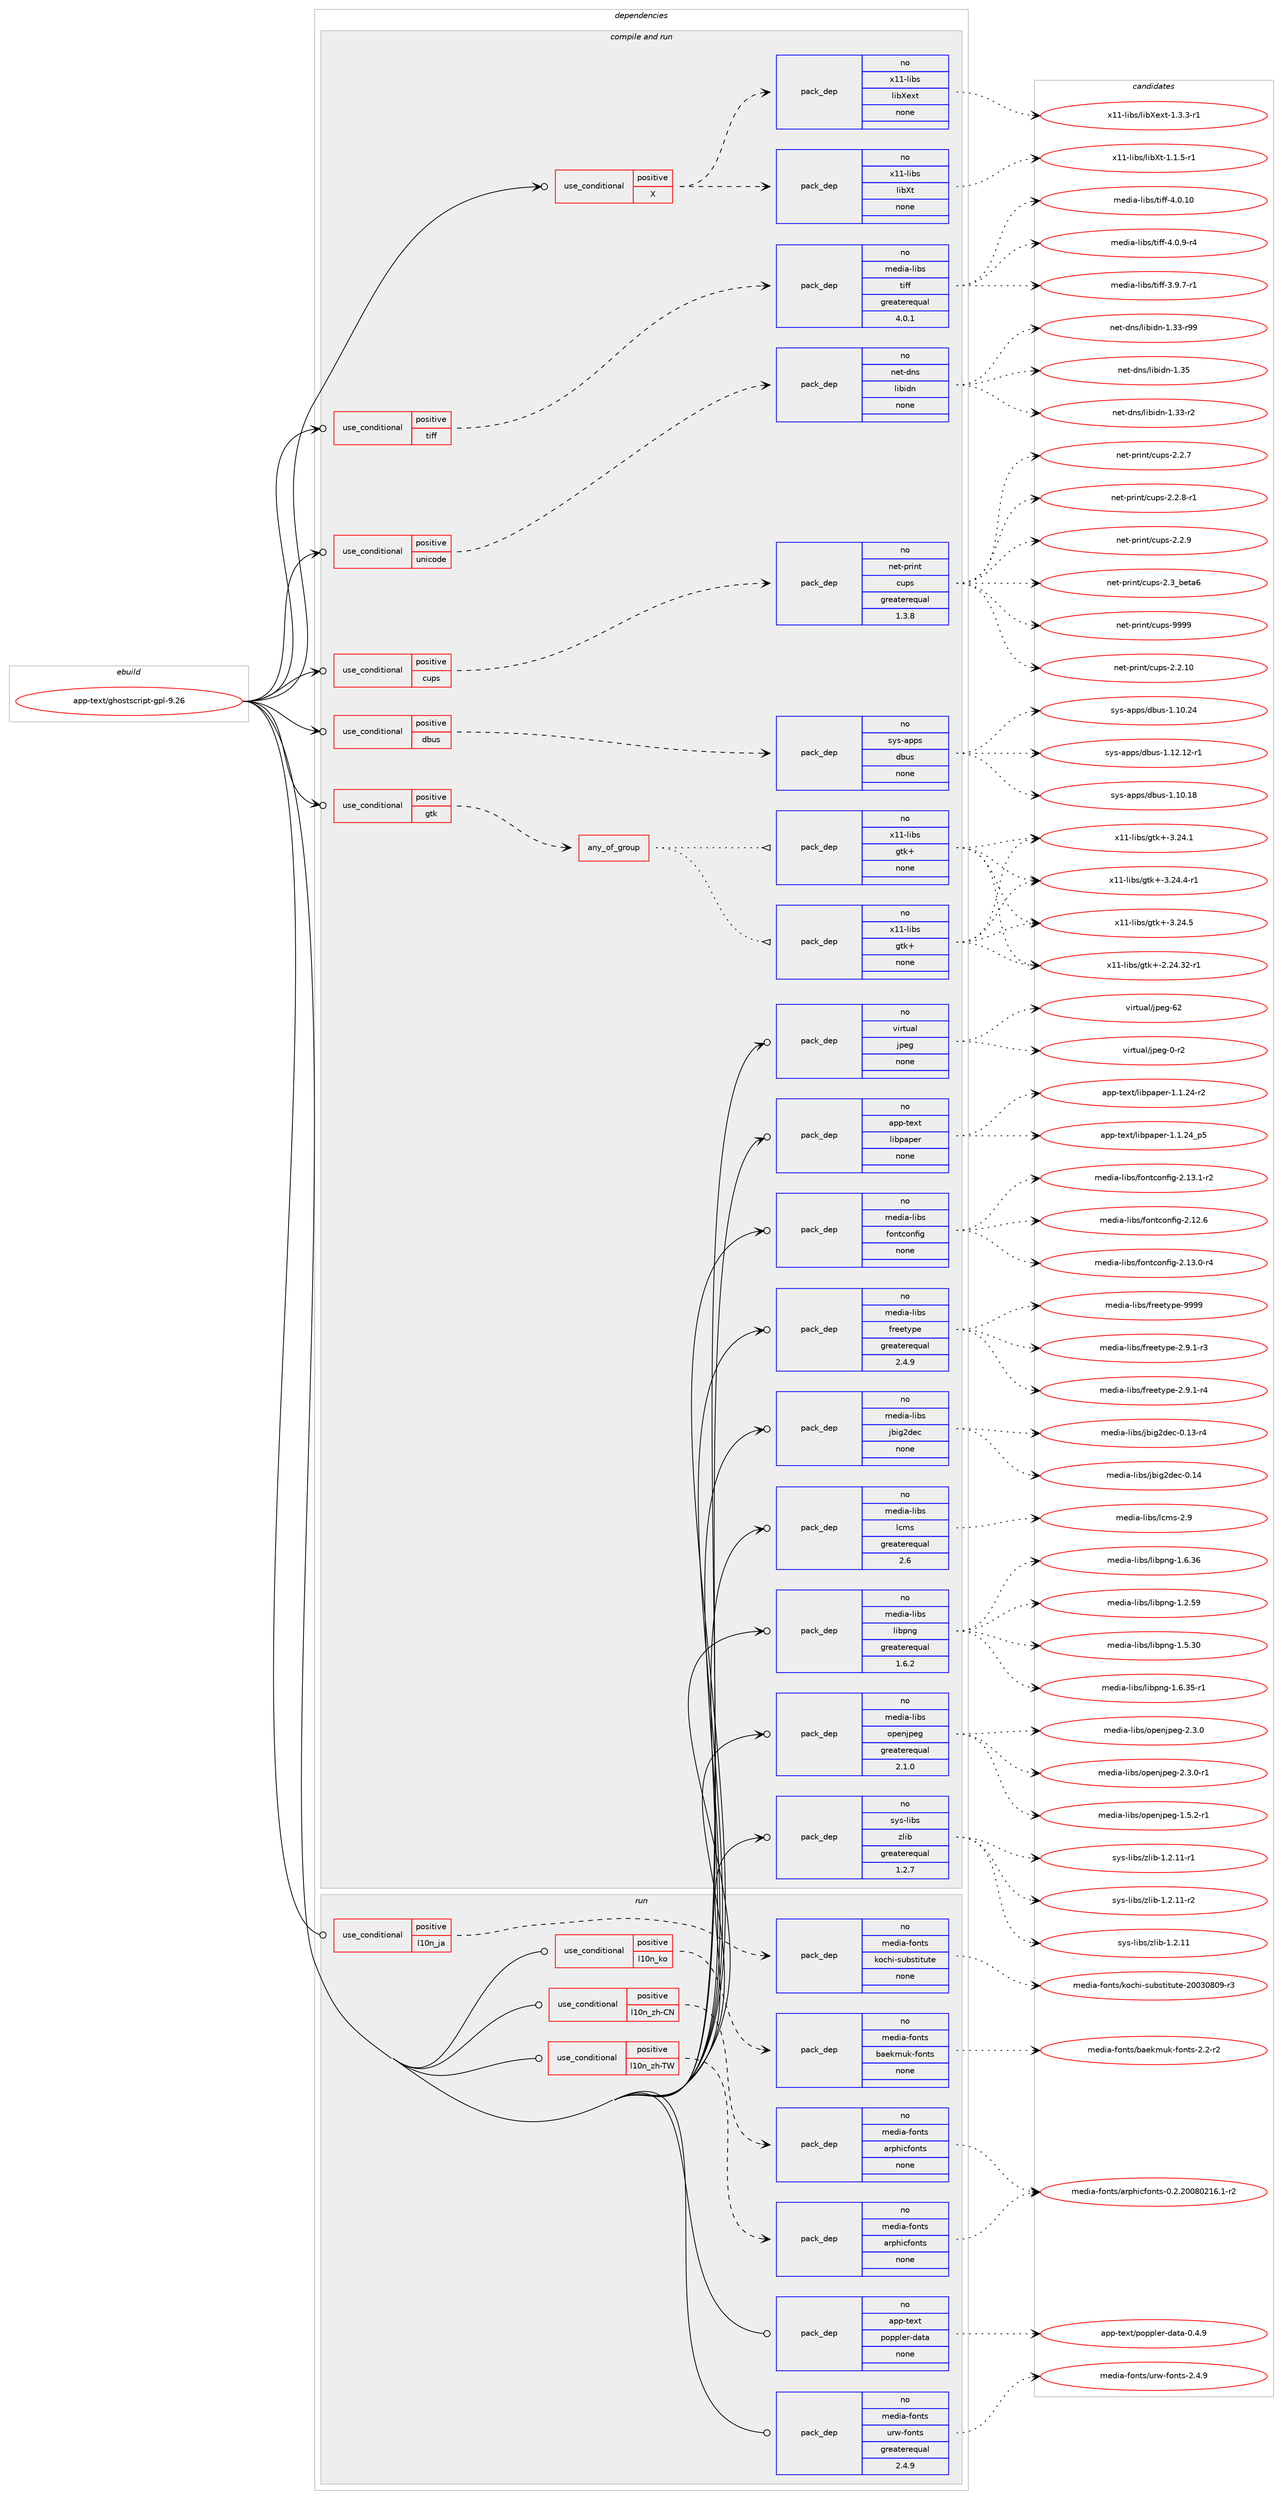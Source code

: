 digraph prolog {

# *************
# Graph options
# *************

newrank=true;
concentrate=true;
compound=true;
graph [rankdir=LR,fontname=Helvetica,fontsize=10,ranksep=1.5];#, ranksep=2.5, nodesep=0.2];
edge  [arrowhead=vee];
node  [fontname=Helvetica,fontsize=10];

# **********
# The ebuild
# **********

subgraph cluster_leftcol {
color=gray;
rank=same;
label=<<i>ebuild</i>>;
id [label="app-text/ghostscript-gpl-9.26", color=red, width=4, href="../app-text/ghostscript-gpl-9.26.svg"];
}

# ****************
# The dependencies
# ****************

subgraph cluster_midcol {
color=gray;
label=<<i>dependencies</i>>;
subgraph cluster_compile {
fillcolor="#eeeeee";
style=filled;
label=<<i>compile</i>>;
}
subgraph cluster_compileandrun {
fillcolor="#eeeeee";
style=filled;
label=<<i>compile and run</i>>;
subgraph cond355532 {
dependency1309145 [label=<<TABLE BORDER="0" CELLBORDER="1" CELLSPACING="0" CELLPADDING="4"><TR><TD ROWSPAN="3" CELLPADDING="10">use_conditional</TD></TR><TR><TD>positive</TD></TR><TR><TD>X</TD></TR></TABLE>>, shape=none, color=red];
subgraph pack933136 {
dependency1309146 [label=<<TABLE BORDER="0" CELLBORDER="1" CELLSPACING="0" CELLPADDING="4" WIDTH="220"><TR><TD ROWSPAN="6" CELLPADDING="30">pack_dep</TD></TR><TR><TD WIDTH="110">no</TD></TR><TR><TD>x11-libs</TD></TR><TR><TD>libXt</TD></TR><TR><TD>none</TD></TR><TR><TD></TD></TR></TABLE>>, shape=none, color=blue];
}
dependency1309145:e -> dependency1309146:w [weight=20,style="dashed",arrowhead="vee"];
subgraph pack933137 {
dependency1309147 [label=<<TABLE BORDER="0" CELLBORDER="1" CELLSPACING="0" CELLPADDING="4" WIDTH="220"><TR><TD ROWSPAN="6" CELLPADDING="30">pack_dep</TD></TR><TR><TD WIDTH="110">no</TD></TR><TR><TD>x11-libs</TD></TR><TR><TD>libXext</TD></TR><TR><TD>none</TD></TR><TR><TD></TD></TR></TABLE>>, shape=none, color=blue];
}
dependency1309145:e -> dependency1309147:w [weight=20,style="dashed",arrowhead="vee"];
}
id:e -> dependency1309145:w [weight=20,style="solid",arrowhead="odotvee"];
subgraph cond355533 {
dependency1309148 [label=<<TABLE BORDER="0" CELLBORDER="1" CELLSPACING="0" CELLPADDING="4"><TR><TD ROWSPAN="3" CELLPADDING="10">use_conditional</TD></TR><TR><TD>positive</TD></TR><TR><TD>cups</TD></TR></TABLE>>, shape=none, color=red];
subgraph pack933138 {
dependency1309149 [label=<<TABLE BORDER="0" CELLBORDER="1" CELLSPACING="0" CELLPADDING="4" WIDTH="220"><TR><TD ROWSPAN="6" CELLPADDING="30">pack_dep</TD></TR><TR><TD WIDTH="110">no</TD></TR><TR><TD>net-print</TD></TR><TR><TD>cups</TD></TR><TR><TD>greaterequal</TD></TR><TR><TD>1.3.8</TD></TR></TABLE>>, shape=none, color=blue];
}
dependency1309148:e -> dependency1309149:w [weight=20,style="dashed",arrowhead="vee"];
}
id:e -> dependency1309148:w [weight=20,style="solid",arrowhead="odotvee"];
subgraph cond355534 {
dependency1309150 [label=<<TABLE BORDER="0" CELLBORDER="1" CELLSPACING="0" CELLPADDING="4"><TR><TD ROWSPAN="3" CELLPADDING="10">use_conditional</TD></TR><TR><TD>positive</TD></TR><TR><TD>dbus</TD></TR></TABLE>>, shape=none, color=red];
subgraph pack933139 {
dependency1309151 [label=<<TABLE BORDER="0" CELLBORDER="1" CELLSPACING="0" CELLPADDING="4" WIDTH="220"><TR><TD ROWSPAN="6" CELLPADDING="30">pack_dep</TD></TR><TR><TD WIDTH="110">no</TD></TR><TR><TD>sys-apps</TD></TR><TR><TD>dbus</TD></TR><TR><TD>none</TD></TR><TR><TD></TD></TR></TABLE>>, shape=none, color=blue];
}
dependency1309150:e -> dependency1309151:w [weight=20,style="dashed",arrowhead="vee"];
}
id:e -> dependency1309150:w [weight=20,style="solid",arrowhead="odotvee"];
subgraph cond355535 {
dependency1309152 [label=<<TABLE BORDER="0" CELLBORDER="1" CELLSPACING="0" CELLPADDING="4"><TR><TD ROWSPAN="3" CELLPADDING="10">use_conditional</TD></TR><TR><TD>positive</TD></TR><TR><TD>gtk</TD></TR></TABLE>>, shape=none, color=red];
subgraph any19931 {
dependency1309153 [label=<<TABLE BORDER="0" CELLBORDER="1" CELLSPACING="0" CELLPADDING="4"><TR><TD CELLPADDING="10">any_of_group</TD></TR></TABLE>>, shape=none, color=red];subgraph pack933140 {
dependency1309154 [label=<<TABLE BORDER="0" CELLBORDER="1" CELLSPACING="0" CELLPADDING="4" WIDTH="220"><TR><TD ROWSPAN="6" CELLPADDING="30">pack_dep</TD></TR><TR><TD WIDTH="110">no</TD></TR><TR><TD>x11-libs</TD></TR><TR><TD>gtk+</TD></TR><TR><TD>none</TD></TR><TR><TD></TD></TR></TABLE>>, shape=none, color=blue];
}
dependency1309153:e -> dependency1309154:w [weight=20,style="dotted",arrowhead="oinv"];
subgraph pack933141 {
dependency1309155 [label=<<TABLE BORDER="0" CELLBORDER="1" CELLSPACING="0" CELLPADDING="4" WIDTH="220"><TR><TD ROWSPAN="6" CELLPADDING="30">pack_dep</TD></TR><TR><TD WIDTH="110">no</TD></TR><TR><TD>x11-libs</TD></TR><TR><TD>gtk+</TD></TR><TR><TD>none</TD></TR><TR><TD></TD></TR></TABLE>>, shape=none, color=blue];
}
dependency1309153:e -> dependency1309155:w [weight=20,style="dotted",arrowhead="oinv"];
}
dependency1309152:e -> dependency1309153:w [weight=20,style="dashed",arrowhead="vee"];
}
id:e -> dependency1309152:w [weight=20,style="solid",arrowhead="odotvee"];
subgraph cond355536 {
dependency1309156 [label=<<TABLE BORDER="0" CELLBORDER="1" CELLSPACING="0" CELLPADDING="4"><TR><TD ROWSPAN="3" CELLPADDING="10">use_conditional</TD></TR><TR><TD>positive</TD></TR><TR><TD>tiff</TD></TR></TABLE>>, shape=none, color=red];
subgraph pack933142 {
dependency1309157 [label=<<TABLE BORDER="0" CELLBORDER="1" CELLSPACING="0" CELLPADDING="4" WIDTH="220"><TR><TD ROWSPAN="6" CELLPADDING="30">pack_dep</TD></TR><TR><TD WIDTH="110">no</TD></TR><TR><TD>media-libs</TD></TR><TR><TD>tiff</TD></TR><TR><TD>greaterequal</TD></TR><TR><TD>4.0.1</TD></TR></TABLE>>, shape=none, color=blue];
}
dependency1309156:e -> dependency1309157:w [weight=20,style="dashed",arrowhead="vee"];
}
id:e -> dependency1309156:w [weight=20,style="solid",arrowhead="odotvee"];
subgraph cond355537 {
dependency1309158 [label=<<TABLE BORDER="0" CELLBORDER="1" CELLSPACING="0" CELLPADDING="4"><TR><TD ROWSPAN="3" CELLPADDING="10">use_conditional</TD></TR><TR><TD>positive</TD></TR><TR><TD>unicode</TD></TR></TABLE>>, shape=none, color=red];
subgraph pack933143 {
dependency1309159 [label=<<TABLE BORDER="0" CELLBORDER="1" CELLSPACING="0" CELLPADDING="4" WIDTH="220"><TR><TD ROWSPAN="6" CELLPADDING="30">pack_dep</TD></TR><TR><TD WIDTH="110">no</TD></TR><TR><TD>net-dns</TD></TR><TR><TD>libidn</TD></TR><TR><TD>none</TD></TR><TR><TD></TD></TR></TABLE>>, shape=none, color=blue];
}
dependency1309158:e -> dependency1309159:w [weight=20,style="dashed",arrowhead="vee"];
}
id:e -> dependency1309158:w [weight=20,style="solid",arrowhead="odotvee"];
subgraph pack933144 {
dependency1309160 [label=<<TABLE BORDER="0" CELLBORDER="1" CELLSPACING="0" CELLPADDING="4" WIDTH="220"><TR><TD ROWSPAN="6" CELLPADDING="30">pack_dep</TD></TR><TR><TD WIDTH="110">no</TD></TR><TR><TD>app-text</TD></TR><TR><TD>libpaper</TD></TR><TR><TD>none</TD></TR><TR><TD></TD></TR></TABLE>>, shape=none, color=blue];
}
id:e -> dependency1309160:w [weight=20,style="solid",arrowhead="odotvee"];
subgraph pack933145 {
dependency1309161 [label=<<TABLE BORDER="0" CELLBORDER="1" CELLSPACING="0" CELLPADDING="4" WIDTH="220"><TR><TD ROWSPAN="6" CELLPADDING="30">pack_dep</TD></TR><TR><TD WIDTH="110">no</TD></TR><TR><TD>media-libs</TD></TR><TR><TD>fontconfig</TD></TR><TR><TD>none</TD></TR><TR><TD></TD></TR></TABLE>>, shape=none, color=blue];
}
id:e -> dependency1309161:w [weight=20,style="solid",arrowhead="odotvee"];
subgraph pack933146 {
dependency1309162 [label=<<TABLE BORDER="0" CELLBORDER="1" CELLSPACING="0" CELLPADDING="4" WIDTH="220"><TR><TD ROWSPAN="6" CELLPADDING="30">pack_dep</TD></TR><TR><TD WIDTH="110">no</TD></TR><TR><TD>media-libs</TD></TR><TR><TD>freetype</TD></TR><TR><TD>greaterequal</TD></TR><TR><TD>2.4.9</TD></TR></TABLE>>, shape=none, color=blue];
}
id:e -> dependency1309162:w [weight=20,style="solid",arrowhead="odotvee"];
subgraph pack933147 {
dependency1309163 [label=<<TABLE BORDER="0" CELLBORDER="1" CELLSPACING="0" CELLPADDING="4" WIDTH="220"><TR><TD ROWSPAN="6" CELLPADDING="30">pack_dep</TD></TR><TR><TD WIDTH="110">no</TD></TR><TR><TD>media-libs</TD></TR><TR><TD>jbig2dec</TD></TR><TR><TD>none</TD></TR><TR><TD></TD></TR></TABLE>>, shape=none, color=blue];
}
id:e -> dependency1309163:w [weight=20,style="solid",arrowhead="odotvee"];
subgraph pack933148 {
dependency1309164 [label=<<TABLE BORDER="0" CELLBORDER="1" CELLSPACING="0" CELLPADDING="4" WIDTH="220"><TR><TD ROWSPAN="6" CELLPADDING="30">pack_dep</TD></TR><TR><TD WIDTH="110">no</TD></TR><TR><TD>media-libs</TD></TR><TR><TD>lcms</TD></TR><TR><TD>greaterequal</TD></TR><TR><TD>2.6</TD></TR></TABLE>>, shape=none, color=blue];
}
id:e -> dependency1309164:w [weight=20,style="solid",arrowhead="odotvee"];
subgraph pack933149 {
dependency1309165 [label=<<TABLE BORDER="0" CELLBORDER="1" CELLSPACING="0" CELLPADDING="4" WIDTH="220"><TR><TD ROWSPAN="6" CELLPADDING="30">pack_dep</TD></TR><TR><TD WIDTH="110">no</TD></TR><TR><TD>media-libs</TD></TR><TR><TD>libpng</TD></TR><TR><TD>greaterequal</TD></TR><TR><TD>1.6.2</TD></TR></TABLE>>, shape=none, color=blue];
}
id:e -> dependency1309165:w [weight=20,style="solid",arrowhead="odotvee"];
subgraph pack933150 {
dependency1309166 [label=<<TABLE BORDER="0" CELLBORDER="1" CELLSPACING="0" CELLPADDING="4" WIDTH="220"><TR><TD ROWSPAN="6" CELLPADDING="30">pack_dep</TD></TR><TR><TD WIDTH="110">no</TD></TR><TR><TD>media-libs</TD></TR><TR><TD>openjpeg</TD></TR><TR><TD>greaterequal</TD></TR><TR><TD>2.1.0</TD></TR></TABLE>>, shape=none, color=blue];
}
id:e -> dependency1309166:w [weight=20,style="solid",arrowhead="odotvee"];
subgraph pack933151 {
dependency1309167 [label=<<TABLE BORDER="0" CELLBORDER="1" CELLSPACING="0" CELLPADDING="4" WIDTH="220"><TR><TD ROWSPAN="6" CELLPADDING="30">pack_dep</TD></TR><TR><TD WIDTH="110">no</TD></TR><TR><TD>sys-libs</TD></TR><TR><TD>zlib</TD></TR><TR><TD>greaterequal</TD></TR><TR><TD>1.2.7</TD></TR></TABLE>>, shape=none, color=blue];
}
id:e -> dependency1309167:w [weight=20,style="solid",arrowhead="odotvee"];
subgraph pack933152 {
dependency1309168 [label=<<TABLE BORDER="0" CELLBORDER="1" CELLSPACING="0" CELLPADDING="4" WIDTH="220"><TR><TD ROWSPAN="6" CELLPADDING="30">pack_dep</TD></TR><TR><TD WIDTH="110">no</TD></TR><TR><TD>virtual</TD></TR><TR><TD>jpeg</TD></TR><TR><TD>none</TD></TR><TR><TD></TD></TR></TABLE>>, shape=none, color=blue];
}
id:e -> dependency1309168:w [weight=20,style="solid",arrowhead="odotvee"];
}
subgraph cluster_run {
fillcolor="#eeeeee";
style=filled;
label=<<i>run</i>>;
subgraph cond355538 {
dependency1309169 [label=<<TABLE BORDER="0" CELLBORDER="1" CELLSPACING="0" CELLPADDING="4"><TR><TD ROWSPAN="3" CELLPADDING="10">use_conditional</TD></TR><TR><TD>positive</TD></TR><TR><TD>l10n_ja</TD></TR></TABLE>>, shape=none, color=red];
subgraph pack933153 {
dependency1309170 [label=<<TABLE BORDER="0" CELLBORDER="1" CELLSPACING="0" CELLPADDING="4" WIDTH="220"><TR><TD ROWSPAN="6" CELLPADDING="30">pack_dep</TD></TR><TR><TD WIDTH="110">no</TD></TR><TR><TD>media-fonts</TD></TR><TR><TD>kochi-substitute</TD></TR><TR><TD>none</TD></TR><TR><TD></TD></TR></TABLE>>, shape=none, color=blue];
}
dependency1309169:e -> dependency1309170:w [weight=20,style="dashed",arrowhead="vee"];
}
id:e -> dependency1309169:w [weight=20,style="solid",arrowhead="odot"];
subgraph cond355539 {
dependency1309171 [label=<<TABLE BORDER="0" CELLBORDER="1" CELLSPACING="0" CELLPADDING="4"><TR><TD ROWSPAN="3" CELLPADDING="10">use_conditional</TD></TR><TR><TD>positive</TD></TR><TR><TD>l10n_ko</TD></TR></TABLE>>, shape=none, color=red];
subgraph pack933154 {
dependency1309172 [label=<<TABLE BORDER="0" CELLBORDER="1" CELLSPACING="0" CELLPADDING="4" WIDTH="220"><TR><TD ROWSPAN="6" CELLPADDING="30">pack_dep</TD></TR><TR><TD WIDTH="110">no</TD></TR><TR><TD>media-fonts</TD></TR><TR><TD>baekmuk-fonts</TD></TR><TR><TD>none</TD></TR><TR><TD></TD></TR></TABLE>>, shape=none, color=blue];
}
dependency1309171:e -> dependency1309172:w [weight=20,style="dashed",arrowhead="vee"];
}
id:e -> dependency1309171:w [weight=20,style="solid",arrowhead="odot"];
subgraph cond355540 {
dependency1309173 [label=<<TABLE BORDER="0" CELLBORDER="1" CELLSPACING="0" CELLPADDING="4"><TR><TD ROWSPAN="3" CELLPADDING="10">use_conditional</TD></TR><TR><TD>positive</TD></TR><TR><TD>l10n_zh-CN</TD></TR></TABLE>>, shape=none, color=red];
subgraph pack933155 {
dependency1309174 [label=<<TABLE BORDER="0" CELLBORDER="1" CELLSPACING="0" CELLPADDING="4" WIDTH="220"><TR><TD ROWSPAN="6" CELLPADDING="30">pack_dep</TD></TR><TR><TD WIDTH="110">no</TD></TR><TR><TD>media-fonts</TD></TR><TR><TD>arphicfonts</TD></TR><TR><TD>none</TD></TR><TR><TD></TD></TR></TABLE>>, shape=none, color=blue];
}
dependency1309173:e -> dependency1309174:w [weight=20,style="dashed",arrowhead="vee"];
}
id:e -> dependency1309173:w [weight=20,style="solid",arrowhead="odot"];
subgraph cond355541 {
dependency1309175 [label=<<TABLE BORDER="0" CELLBORDER="1" CELLSPACING="0" CELLPADDING="4"><TR><TD ROWSPAN="3" CELLPADDING="10">use_conditional</TD></TR><TR><TD>positive</TD></TR><TR><TD>l10n_zh-TW</TD></TR></TABLE>>, shape=none, color=red];
subgraph pack933156 {
dependency1309176 [label=<<TABLE BORDER="0" CELLBORDER="1" CELLSPACING="0" CELLPADDING="4" WIDTH="220"><TR><TD ROWSPAN="6" CELLPADDING="30">pack_dep</TD></TR><TR><TD WIDTH="110">no</TD></TR><TR><TD>media-fonts</TD></TR><TR><TD>arphicfonts</TD></TR><TR><TD>none</TD></TR><TR><TD></TD></TR></TABLE>>, shape=none, color=blue];
}
dependency1309175:e -> dependency1309176:w [weight=20,style="dashed",arrowhead="vee"];
}
id:e -> dependency1309175:w [weight=20,style="solid",arrowhead="odot"];
subgraph pack933157 {
dependency1309177 [label=<<TABLE BORDER="0" CELLBORDER="1" CELLSPACING="0" CELLPADDING="4" WIDTH="220"><TR><TD ROWSPAN="6" CELLPADDING="30">pack_dep</TD></TR><TR><TD WIDTH="110">no</TD></TR><TR><TD>app-text</TD></TR><TR><TD>poppler-data</TD></TR><TR><TD>none</TD></TR><TR><TD></TD></TR></TABLE>>, shape=none, color=blue];
}
id:e -> dependency1309177:w [weight=20,style="solid",arrowhead="odot"];
subgraph pack933158 {
dependency1309178 [label=<<TABLE BORDER="0" CELLBORDER="1" CELLSPACING="0" CELLPADDING="4" WIDTH="220"><TR><TD ROWSPAN="6" CELLPADDING="30">pack_dep</TD></TR><TR><TD WIDTH="110">no</TD></TR><TR><TD>media-fonts</TD></TR><TR><TD>urw-fonts</TD></TR><TR><TD>greaterequal</TD></TR><TR><TD>2.4.9</TD></TR></TABLE>>, shape=none, color=blue];
}
id:e -> dependency1309178:w [weight=20,style="solid",arrowhead="odot"];
}
}

# **************
# The candidates
# **************

subgraph cluster_choices {
rank=same;
color=gray;
label=<<i>candidates</i>>;

subgraph choice933136 {
color=black;
nodesep=1;
choice120494945108105981154710810598881164549464946534511449 [label="x11-libs/libXt-1.1.5-r1", color=red, width=4,href="../x11-libs/libXt-1.1.5-r1.svg"];
dependency1309146:e -> choice120494945108105981154710810598881164549464946534511449:w [style=dotted,weight="100"];
}
subgraph choice933137 {
color=black;
nodesep=1;
choice120494945108105981154710810598881011201164549465146514511449 [label="x11-libs/libXext-1.3.3-r1", color=red, width=4,href="../x11-libs/libXext-1.3.3-r1.svg"];
dependency1309147:e -> choice120494945108105981154710810598881011201164549465146514511449:w [style=dotted,weight="100"];
}
subgraph choice933138 {
color=black;
nodesep=1;
choice11010111645112114105110116479911711211545504650464948 [label="net-print/cups-2.2.10", color=red, width=4,href="../net-print/cups-2.2.10.svg"];
choice110101116451121141051101164799117112115455046504655 [label="net-print/cups-2.2.7", color=red, width=4,href="../net-print/cups-2.2.7.svg"];
choice1101011164511211410511011647991171121154550465046564511449 [label="net-print/cups-2.2.8-r1", color=red, width=4,href="../net-print/cups-2.2.8-r1.svg"];
choice110101116451121141051101164799117112115455046504657 [label="net-print/cups-2.2.9", color=red, width=4,href="../net-print/cups-2.2.9.svg"];
choice1101011164511211410511011647991171121154550465195981011169754 [label="net-print/cups-2.3_beta6", color=red, width=4,href="../net-print/cups-2.3_beta6.svg"];
choice1101011164511211410511011647991171121154557575757 [label="net-print/cups-9999", color=red, width=4,href="../net-print/cups-9999.svg"];
dependency1309149:e -> choice11010111645112114105110116479911711211545504650464948:w [style=dotted,weight="100"];
dependency1309149:e -> choice110101116451121141051101164799117112115455046504655:w [style=dotted,weight="100"];
dependency1309149:e -> choice1101011164511211410511011647991171121154550465046564511449:w [style=dotted,weight="100"];
dependency1309149:e -> choice110101116451121141051101164799117112115455046504657:w [style=dotted,weight="100"];
dependency1309149:e -> choice1101011164511211410511011647991171121154550465195981011169754:w [style=dotted,weight="100"];
dependency1309149:e -> choice1101011164511211410511011647991171121154557575757:w [style=dotted,weight="100"];
}
subgraph choice933139 {
color=black;
nodesep=1;
choice115121115459711211211547100981171154549464948464956 [label="sys-apps/dbus-1.10.18", color=red, width=4,href="../sys-apps/dbus-1.10.18.svg"];
choice115121115459711211211547100981171154549464948465052 [label="sys-apps/dbus-1.10.24", color=red, width=4,href="../sys-apps/dbus-1.10.24.svg"];
choice1151211154597112112115471009811711545494649504649504511449 [label="sys-apps/dbus-1.12.12-r1", color=red, width=4,href="../sys-apps/dbus-1.12.12-r1.svg"];
dependency1309151:e -> choice115121115459711211211547100981171154549464948464956:w [style=dotted,weight="100"];
dependency1309151:e -> choice115121115459711211211547100981171154549464948465052:w [style=dotted,weight="100"];
dependency1309151:e -> choice1151211154597112112115471009811711545494649504649504511449:w [style=dotted,weight="100"];
}
subgraph choice933140 {
color=black;
nodesep=1;
choice12049494510810598115471031161074345504650524651504511449 [label="x11-libs/gtk+-2.24.32-r1", color=red, width=4,href="../x11-libs/gtk+-2.24.32-r1.svg"];
choice12049494510810598115471031161074345514650524649 [label="x11-libs/gtk+-3.24.1", color=red, width=4,href="../x11-libs/gtk+-3.24.1.svg"];
choice120494945108105981154710311610743455146505246524511449 [label="x11-libs/gtk+-3.24.4-r1", color=red, width=4,href="../x11-libs/gtk+-3.24.4-r1.svg"];
choice12049494510810598115471031161074345514650524653 [label="x11-libs/gtk+-3.24.5", color=red, width=4,href="../x11-libs/gtk+-3.24.5.svg"];
dependency1309154:e -> choice12049494510810598115471031161074345504650524651504511449:w [style=dotted,weight="100"];
dependency1309154:e -> choice12049494510810598115471031161074345514650524649:w [style=dotted,weight="100"];
dependency1309154:e -> choice120494945108105981154710311610743455146505246524511449:w [style=dotted,weight="100"];
dependency1309154:e -> choice12049494510810598115471031161074345514650524653:w [style=dotted,weight="100"];
}
subgraph choice933141 {
color=black;
nodesep=1;
choice12049494510810598115471031161074345504650524651504511449 [label="x11-libs/gtk+-2.24.32-r1", color=red, width=4,href="../x11-libs/gtk+-2.24.32-r1.svg"];
choice12049494510810598115471031161074345514650524649 [label="x11-libs/gtk+-3.24.1", color=red, width=4,href="../x11-libs/gtk+-3.24.1.svg"];
choice120494945108105981154710311610743455146505246524511449 [label="x11-libs/gtk+-3.24.4-r1", color=red, width=4,href="../x11-libs/gtk+-3.24.4-r1.svg"];
choice12049494510810598115471031161074345514650524653 [label="x11-libs/gtk+-3.24.5", color=red, width=4,href="../x11-libs/gtk+-3.24.5.svg"];
dependency1309155:e -> choice12049494510810598115471031161074345504650524651504511449:w [style=dotted,weight="100"];
dependency1309155:e -> choice12049494510810598115471031161074345514650524649:w [style=dotted,weight="100"];
dependency1309155:e -> choice120494945108105981154710311610743455146505246524511449:w [style=dotted,weight="100"];
dependency1309155:e -> choice12049494510810598115471031161074345514650524653:w [style=dotted,weight="100"];
}
subgraph choice933142 {
color=black;
nodesep=1;
choice109101100105974510810598115471161051021024551465746554511449 [label="media-libs/tiff-3.9.7-r1", color=red, width=4,href="../media-libs/tiff-3.9.7-r1.svg"];
choice1091011001059745108105981154711610510210245524648464948 [label="media-libs/tiff-4.0.10", color=red, width=4,href="../media-libs/tiff-4.0.10.svg"];
choice109101100105974510810598115471161051021024552464846574511452 [label="media-libs/tiff-4.0.9-r4", color=red, width=4,href="../media-libs/tiff-4.0.9-r4.svg"];
dependency1309157:e -> choice109101100105974510810598115471161051021024551465746554511449:w [style=dotted,weight="100"];
dependency1309157:e -> choice1091011001059745108105981154711610510210245524648464948:w [style=dotted,weight="100"];
dependency1309157:e -> choice109101100105974510810598115471161051021024552464846574511452:w [style=dotted,weight="100"];
}
subgraph choice933143 {
color=black;
nodesep=1;
choice11010111645100110115471081059810510011045494651514511450 [label="net-dns/libidn-1.33-r2", color=red, width=4,href="../net-dns/libidn-1.33-r2.svg"];
choice1101011164510011011547108105981051001104549465151451145757 [label="net-dns/libidn-1.33-r99", color=red, width=4,href="../net-dns/libidn-1.33-r99.svg"];
choice1101011164510011011547108105981051001104549465153 [label="net-dns/libidn-1.35", color=red, width=4,href="../net-dns/libidn-1.35.svg"];
dependency1309159:e -> choice11010111645100110115471081059810510011045494651514511450:w [style=dotted,weight="100"];
dependency1309159:e -> choice1101011164510011011547108105981051001104549465151451145757:w [style=dotted,weight="100"];
dependency1309159:e -> choice1101011164510011011547108105981051001104549465153:w [style=dotted,weight="100"];
}
subgraph choice933144 {
color=black;
nodesep=1;
choice9711211245116101120116471081059811297112101114454946494650524511450 [label="app-text/libpaper-1.1.24-r2", color=red, width=4,href="../app-text/libpaper-1.1.24-r2.svg"];
choice9711211245116101120116471081059811297112101114454946494650529511253 [label="app-text/libpaper-1.1.24_p5", color=red, width=4,href="../app-text/libpaper-1.1.24_p5.svg"];
dependency1309160:e -> choice9711211245116101120116471081059811297112101114454946494650524511450:w [style=dotted,weight="100"];
dependency1309160:e -> choice9711211245116101120116471081059811297112101114454946494650529511253:w [style=dotted,weight="100"];
}
subgraph choice933145 {
color=black;
nodesep=1;
choice109101100105974510810598115471021111101169911111010210510345504649504654 [label="media-libs/fontconfig-2.12.6", color=red, width=4,href="../media-libs/fontconfig-2.12.6.svg"];
choice1091011001059745108105981154710211111011699111110102105103455046495146484511452 [label="media-libs/fontconfig-2.13.0-r4", color=red, width=4,href="../media-libs/fontconfig-2.13.0-r4.svg"];
choice1091011001059745108105981154710211111011699111110102105103455046495146494511450 [label="media-libs/fontconfig-2.13.1-r2", color=red, width=4,href="../media-libs/fontconfig-2.13.1-r2.svg"];
dependency1309161:e -> choice109101100105974510810598115471021111101169911111010210510345504649504654:w [style=dotted,weight="100"];
dependency1309161:e -> choice1091011001059745108105981154710211111011699111110102105103455046495146484511452:w [style=dotted,weight="100"];
dependency1309161:e -> choice1091011001059745108105981154710211111011699111110102105103455046495146494511450:w [style=dotted,weight="100"];
}
subgraph choice933146 {
color=black;
nodesep=1;
choice109101100105974510810598115471021141011011161211121014550465746494511451 [label="media-libs/freetype-2.9.1-r3", color=red, width=4,href="../media-libs/freetype-2.9.1-r3.svg"];
choice109101100105974510810598115471021141011011161211121014550465746494511452 [label="media-libs/freetype-2.9.1-r4", color=red, width=4,href="../media-libs/freetype-2.9.1-r4.svg"];
choice109101100105974510810598115471021141011011161211121014557575757 [label="media-libs/freetype-9999", color=red, width=4,href="../media-libs/freetype-9999.svg"];
dependency1309162:e -> choice109101100105974510810598115471021141011011161211121014550465746494511451:w [style=dotted,weight="100"];
dependency1309162:e -> choice109101100105974510810598115471021141011011161211121014550465746494511452:w [style=dotted,weight="100"];
dependency1309162:e -> choice109101100105974510810598115471021141011011161211121014557575757:w [style=dotted,weight="100"];
}
subgraph choice933147 {
color=black;
nodesep=1;
choice1091011001059745108105981154710698105103501001019945484649514511452 [label="media-libs/jbig2dec-0.13-r4", color=red, width=4,href="../media-libs/jbig2dec-0.13-r4.svg"];
choice109101100105974510810598115471069810510350100101994548464952 [label="media-libs/jbig2dec-0.14", color=red, width=4,href="../media-libs/jbig2dec-0.14.svg"];
dependency1309163:e -> choice1091011001059745108105981154710698105103501001019945484649514511452:w [style=dotted,weight="100"];
dependency1309163:e -> choice109101100105974510810598115471069810510350100101994548464952:w [style=dotted,weight="100"];
}
subgraph choice933148 {
color=black;
nodesep=1;
choice109101100105974510810598115471089910911545504657 [label="media-libs/lcms-2.9", color=red, width=4,href="../media-libs/lcms-2.9.svg"];
dependency1309164:e -> choice109101100105974510810598115471089910911545504657:w [style=dotted,weight="100"];
}
subgraph choice933149 {
color=black;
nodesep=1;
choice109101100105974510810598115471081059811211010345494650465357 [label="media-libs/libpng-1.2.59", color=red, width=4,href="../media-libs/libpng-1.2.59.svg"];
choice109101100105974510810598115471081059811211010345494653465148 [label="media-libs/libpng-1.5.30", color=red, width=4,href="../media-libs/libpng-1.5.30.svg"];
choice1091011001059745108105981154710810598112110103454946544651534511449 [label="media-libs/libpng-1.6.35-r1", color=red, width=4,href="../media-libs/libpng-1.6.35-r1.svg"];
choice109101100105974510810598115471081059811211010345494654465154 [label="media-libs/libpng-1.6.36", color=red, width=4,href="../media-libs/libpng-1.6.36.svg"];
dependency1309165:e -> choice109101100105974510810598115471081059811211010345494650465357:w [style=dotted,weight="100"];
dependency1309165:e -> choice109101100105974510810598115471081059811211010345494653465148:w [style=dotted,weight="100"];
dependency1309165:e -> choice1091011001059745108105981154710810598112110103454946544651534511449:w [style=dotted,weight="100"];
dependency1309165:e -> choice109101100105974510810598115471081059811211010345494654465154:w [style=dotted,weight="100"];
}
subgraph choice933150 {
color=black;
nodesep=1;
choice109101100105974510810598115471111121011101061121011034549465346504511449 [label="media-libs/openjpeg-1.5.2-r1", color=red, width=4,href="../media-libs/openjpeg-1.5.2-r1.svg"];
choice10910110010597451081059811547111112101110106112101103455046514648 [label="media-libs/openjpeg-2.3.0", color=red, width=4,href="../media-libs/openjpeg-2.3.0.svg"];
choice109101100105974510810598115471111121011101061121011034550465146484511449 [label="media-libs/openjpeg-2.3.0-r1", color=red, width=4,href="../media-libs/openjpeg-2.3.0-r1.svg"];
dependency1309166:e -> choice109101100105974510810598115471111121011101061121011034549465346504511449:w [style=dotted,weight="100"];
dependency1309166:e -> choice10910110010597451081059811547111112101110106112101103455046514648:w [style=dotted,weight="100"];
dependency1309166:e -> choice109101100105974510810598115471111121011101061121011034550465146484511449:w [style=dotted,weight="100"];
}
subgraph choice933151 {
color=black;
nodesep=1;
choice1151211154510810598115471221081059845494650464949 [label="sys-libs/zlib-1.2.11", color=red, width=4,href="../sys-libs/zlib-1.2.11.svg"];
choice11512111545108105981154712210810598454946504649494511449 [label="sys-libs/zlib-1.2.11-r1", color=red, width=4,href="../sys-libs/zlib-1.2.11-r1.svg"];
choice11512111545108105981154712210810598454946504649494511450 [label="sys-libs/zlib-1.2.11-r2", color=red, width=4,href="../sys-libs/zlib-1.2.11-r2.svg"];
dependency1309167:e -> choice1151211154510810598115471221081059845494650464949:w [style=dotted,weight="100"];
dependency1309167:e -> choice11512111545108105981154712210810598454946504649494511449:w [style=dotted,weight="100"];
dependency1309167:e -> choice11512111545108105981154712210810598454946504649494511450:w [style=dotted,weight="100"];
}
subgraph choice933152 {
color=black;
nodesep=1;
choice118105114116117971084710611210110345484511450 [label="virtual/jpeg-0-r2", color=red, width=4,href="../virtual/jpeg-0-r2.svg"];
choice1181051141161179710847106112101103455450 [label="virtual/jpeg-62", color=red, width=4,href="../virtual/jpeg-62.svg"];
dependency1309168:e -> choice118105114116117971084710611210110345484511450:w [style=dotted,weight="100"];
dependency1309168:e -> choice1181051141161179710847106112101103455450:w [style=dotted,weight="100"];
}
subgraph choice933153 {
color=black;
nodesep=1;
choice1091011001059745102111110116115471071119910410545115117981151161051161171161014550484851485648574511451 [label="media-fonts/kochi-substitute-20030809-r3", color=red, width=4,href="../media-fonts/kochi-substitute-20030809-r3.svg"];
dependency1309170:e -> choice1091011001059745102111110116115471071119910410545115117981151161051161171161014550484851485648574511451:w [style=dotted,weight="100"];
}
subgraph choice933154 {
color=black;
nodesep=1;
choice109101100105974510211111011611547989710110710911710745102111110116115455046504511450 [label="media-fonts/baekmuk-fonts-2.2-r2", color=red, width=4,href="../media-fonts/baekmuk-fonts-2.2-r2.svg"];
dependency1309172:e -> choice109101100105974510211111011611547989710110710911710745102111110116115455046504511450:w [style=dotted,weight="100"];
}
subgraph choice933155 {
color=black;
nodesep=1;
choice10910110010597451021111101161154797114112104105991021111101161154548465046504848564850495446494511450 [label="media-fonts/arphicfonts-0.2.20080216.1-r2", color=red, width=4,href="../media-fonts/arphicfonts-0.2.20080216.1-r2.svg"];
dependency1309174:e -> choice10910110010597451021111101161154797114112104105991021111101161154548465046504848564850495446494511450:w [style=dotted,weight="100"];
}
subgraph choice933156 {
color=black;
nodesep=1;
choice10910110010597451021111101161154797114112104105991021111101161154548465046504848564850495446494511450 [label="media-fonts/arphicfonts-0.2.20080216.1-r2", color=red, width=4,href="../media-fonts/arphicfonts-0.2.20080216.1-r2.svg"];
dependency1309176:e -> choice10910110010597451021111101161154797114112104105991021111101161154548465046504848564850495446494511450:w [style=dotted,weight="100"];
}
subgraph choice933157 {
color=black;
nodesep=1;
choice971121124511610112011647112111112112108101114451009711697454846524657 [label="app-text/poppler-data-0.4.9", color=red, width=4,href="../app-text/poppler-data-0.4.9.svg"];
dependency1309177:e -> choice971121124511610112011647112111112112108101114451009711697454846524657:w [style=dotted,weight="100"];
}
subgraph choice933158 {
color=black;
nodesep=1;
choice10910110010597451021111101161154711711411945102111110116115455046524657 [label="media-fonts/urw-fonts-2.4.9", color=red, width=4,href="../media-fonts/urw-fonts-2.4.9.svg"];
dependency1309178:e -> choice10910110010597451021111101161154711711411945102111110116115455046524657:w [style=dotted,weight="100"];
}
}

}
